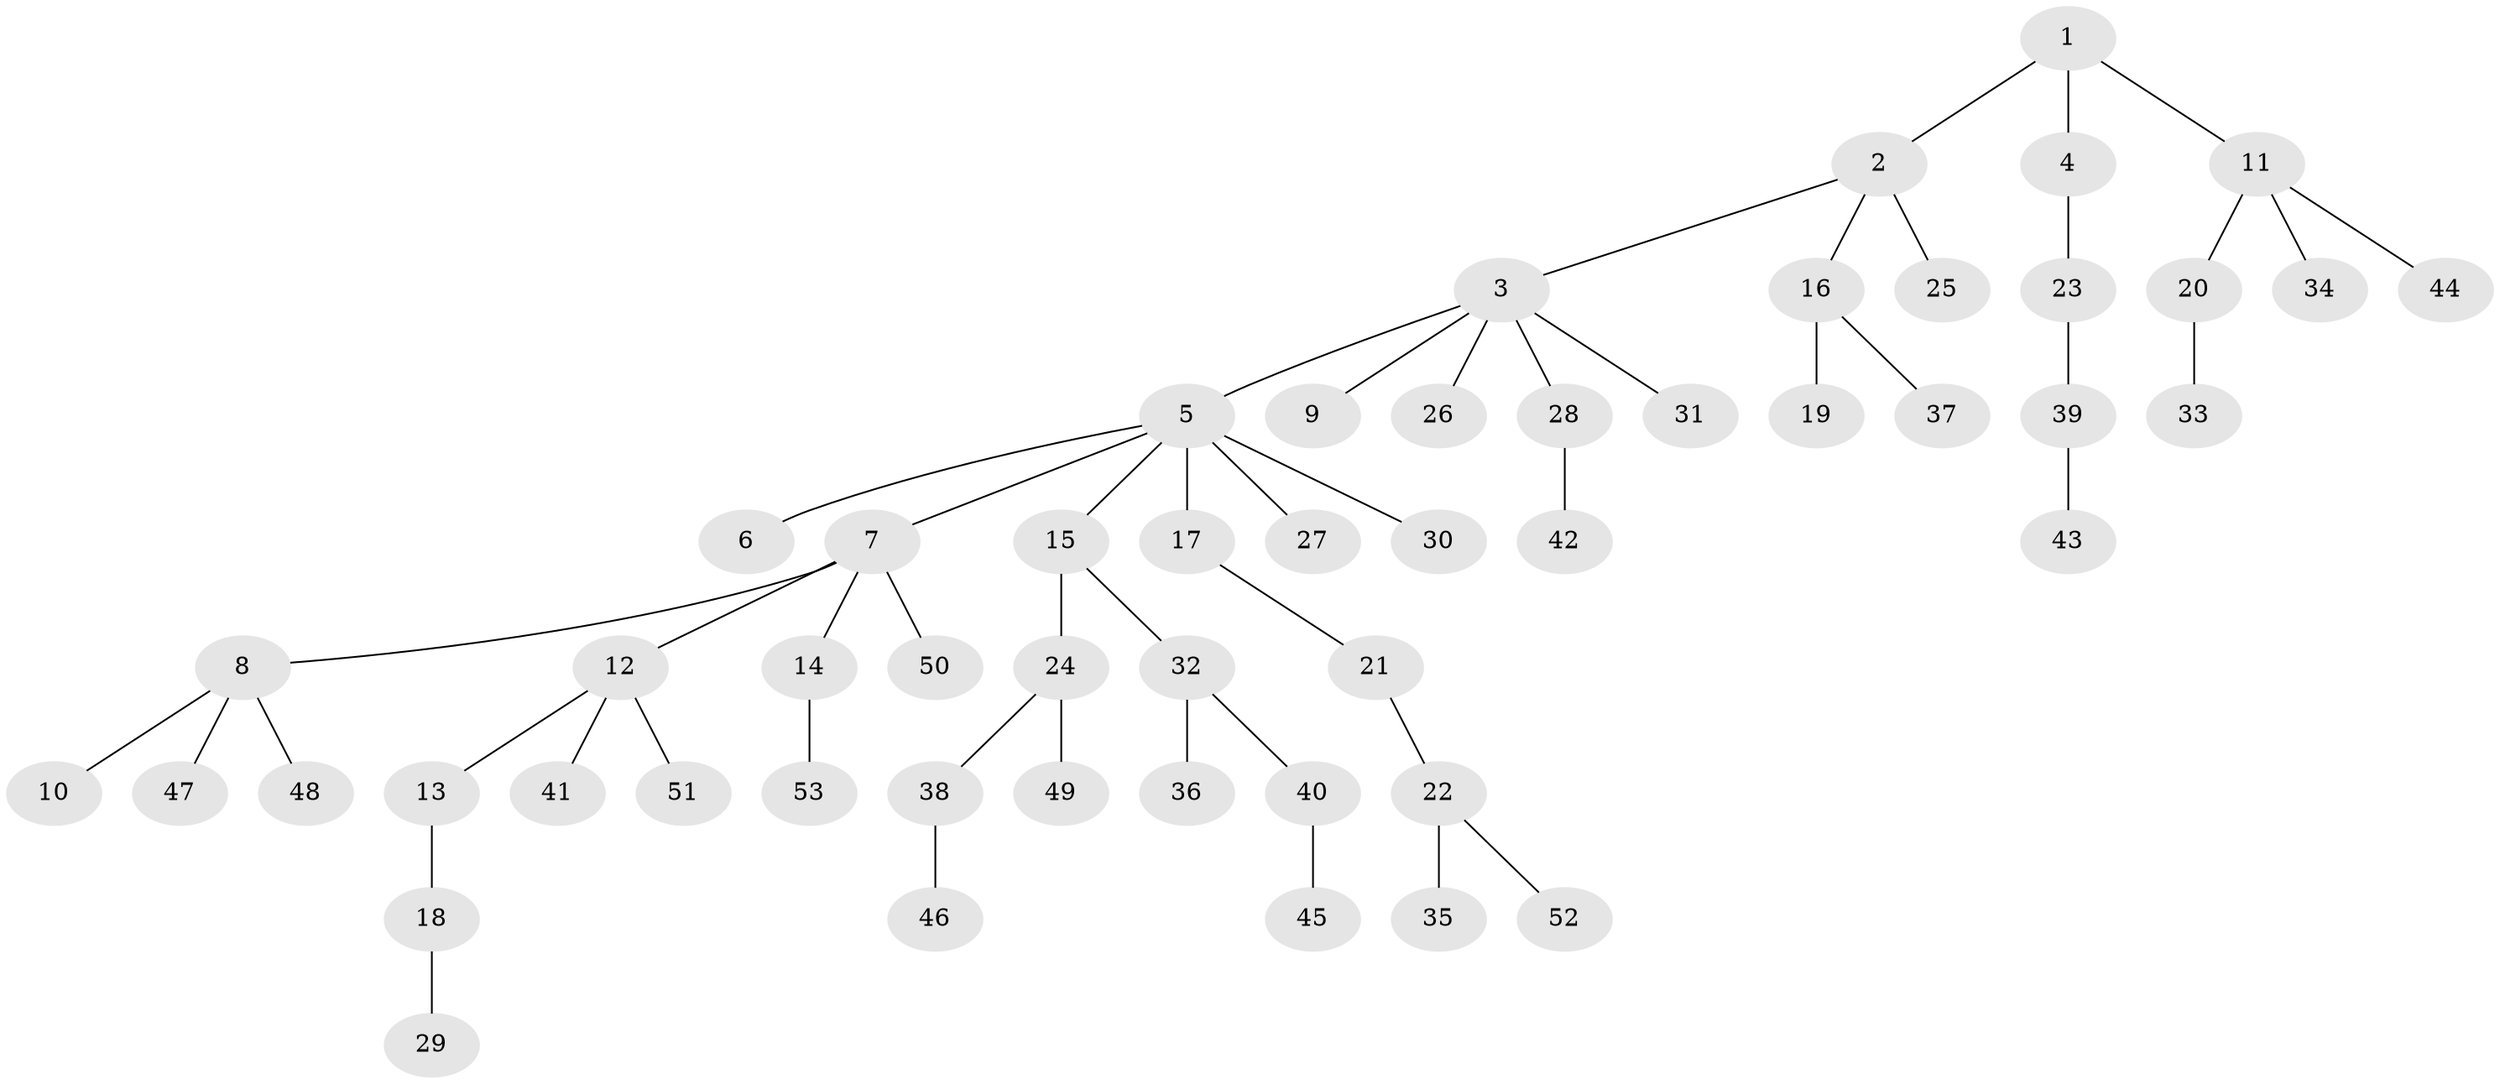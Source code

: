 // Generated by graph-tools (version 1.1) at 2025/11/02/27/25 16:11:29]
// undirected, 53 vertices, 52 edges
graph export_dot {
graph [start="1"]
  node [color=gray90,style=filled];
  1;
  2;
  3;
  4;
  5;
  6;
  7;
  8;
  9;
  10;
  11;
  12;
  13;
  14;
  15;
  16;
  17;
  18;
  19;
  20;
  21;
  22;
  23;
  24;
  25;
  26;
  27;
  28;
  29;
  30;
  31;
  32;
  33;
  34;
  35;
  36;
  37;
  38;
  39;
  40;
  41;
  42;
  43;
  44;
  45;
  46;
  47;
  48;
  49;
  50;
  51;
  52;
  53;
  1 -- 2;
  1 -- 4;
  1 -- 11;
  2 -- 3;
  2 -- 16;
  2 -- 25;
  3 -- 5;
  3 -- 9;
  3 -- 26;
  3 -- 28;
  3 -- 31;
  4 -- 23;
  5 -- 6;
  5 -- 7;
  5 -- 15;
  5 -- 17;
  5 -- 27;
  5 -- 30;
  7 -- 8;
  7 -- 12;
  7 -- 14;
  7 -- 50;
  8 -- 10;
  8 -- 47;
  8 -- 48;
  11 -- 20;
  11 -- 34;
  11 -- 44;
  12 -- 13;
  12 -- 41;
  12 -- 51;
  13 -- 18;
  14 -- 53;
  15 -- 24;
  15 -- 32;
  16 -- 19;
  16 -- 37;
  17 -- 21;
  18 -- 29;
  20 -- 33;
  21 -- 22;
  22 -- 35;
  22 -- 52;
  23 -- 39;
  24 -- 38;
  24 -- 49;
  28 -- 42;
  32 -- 36;
  32 -- 40;
  38 -- 46;
  39 -- 43;
  40 -- 45;
}

